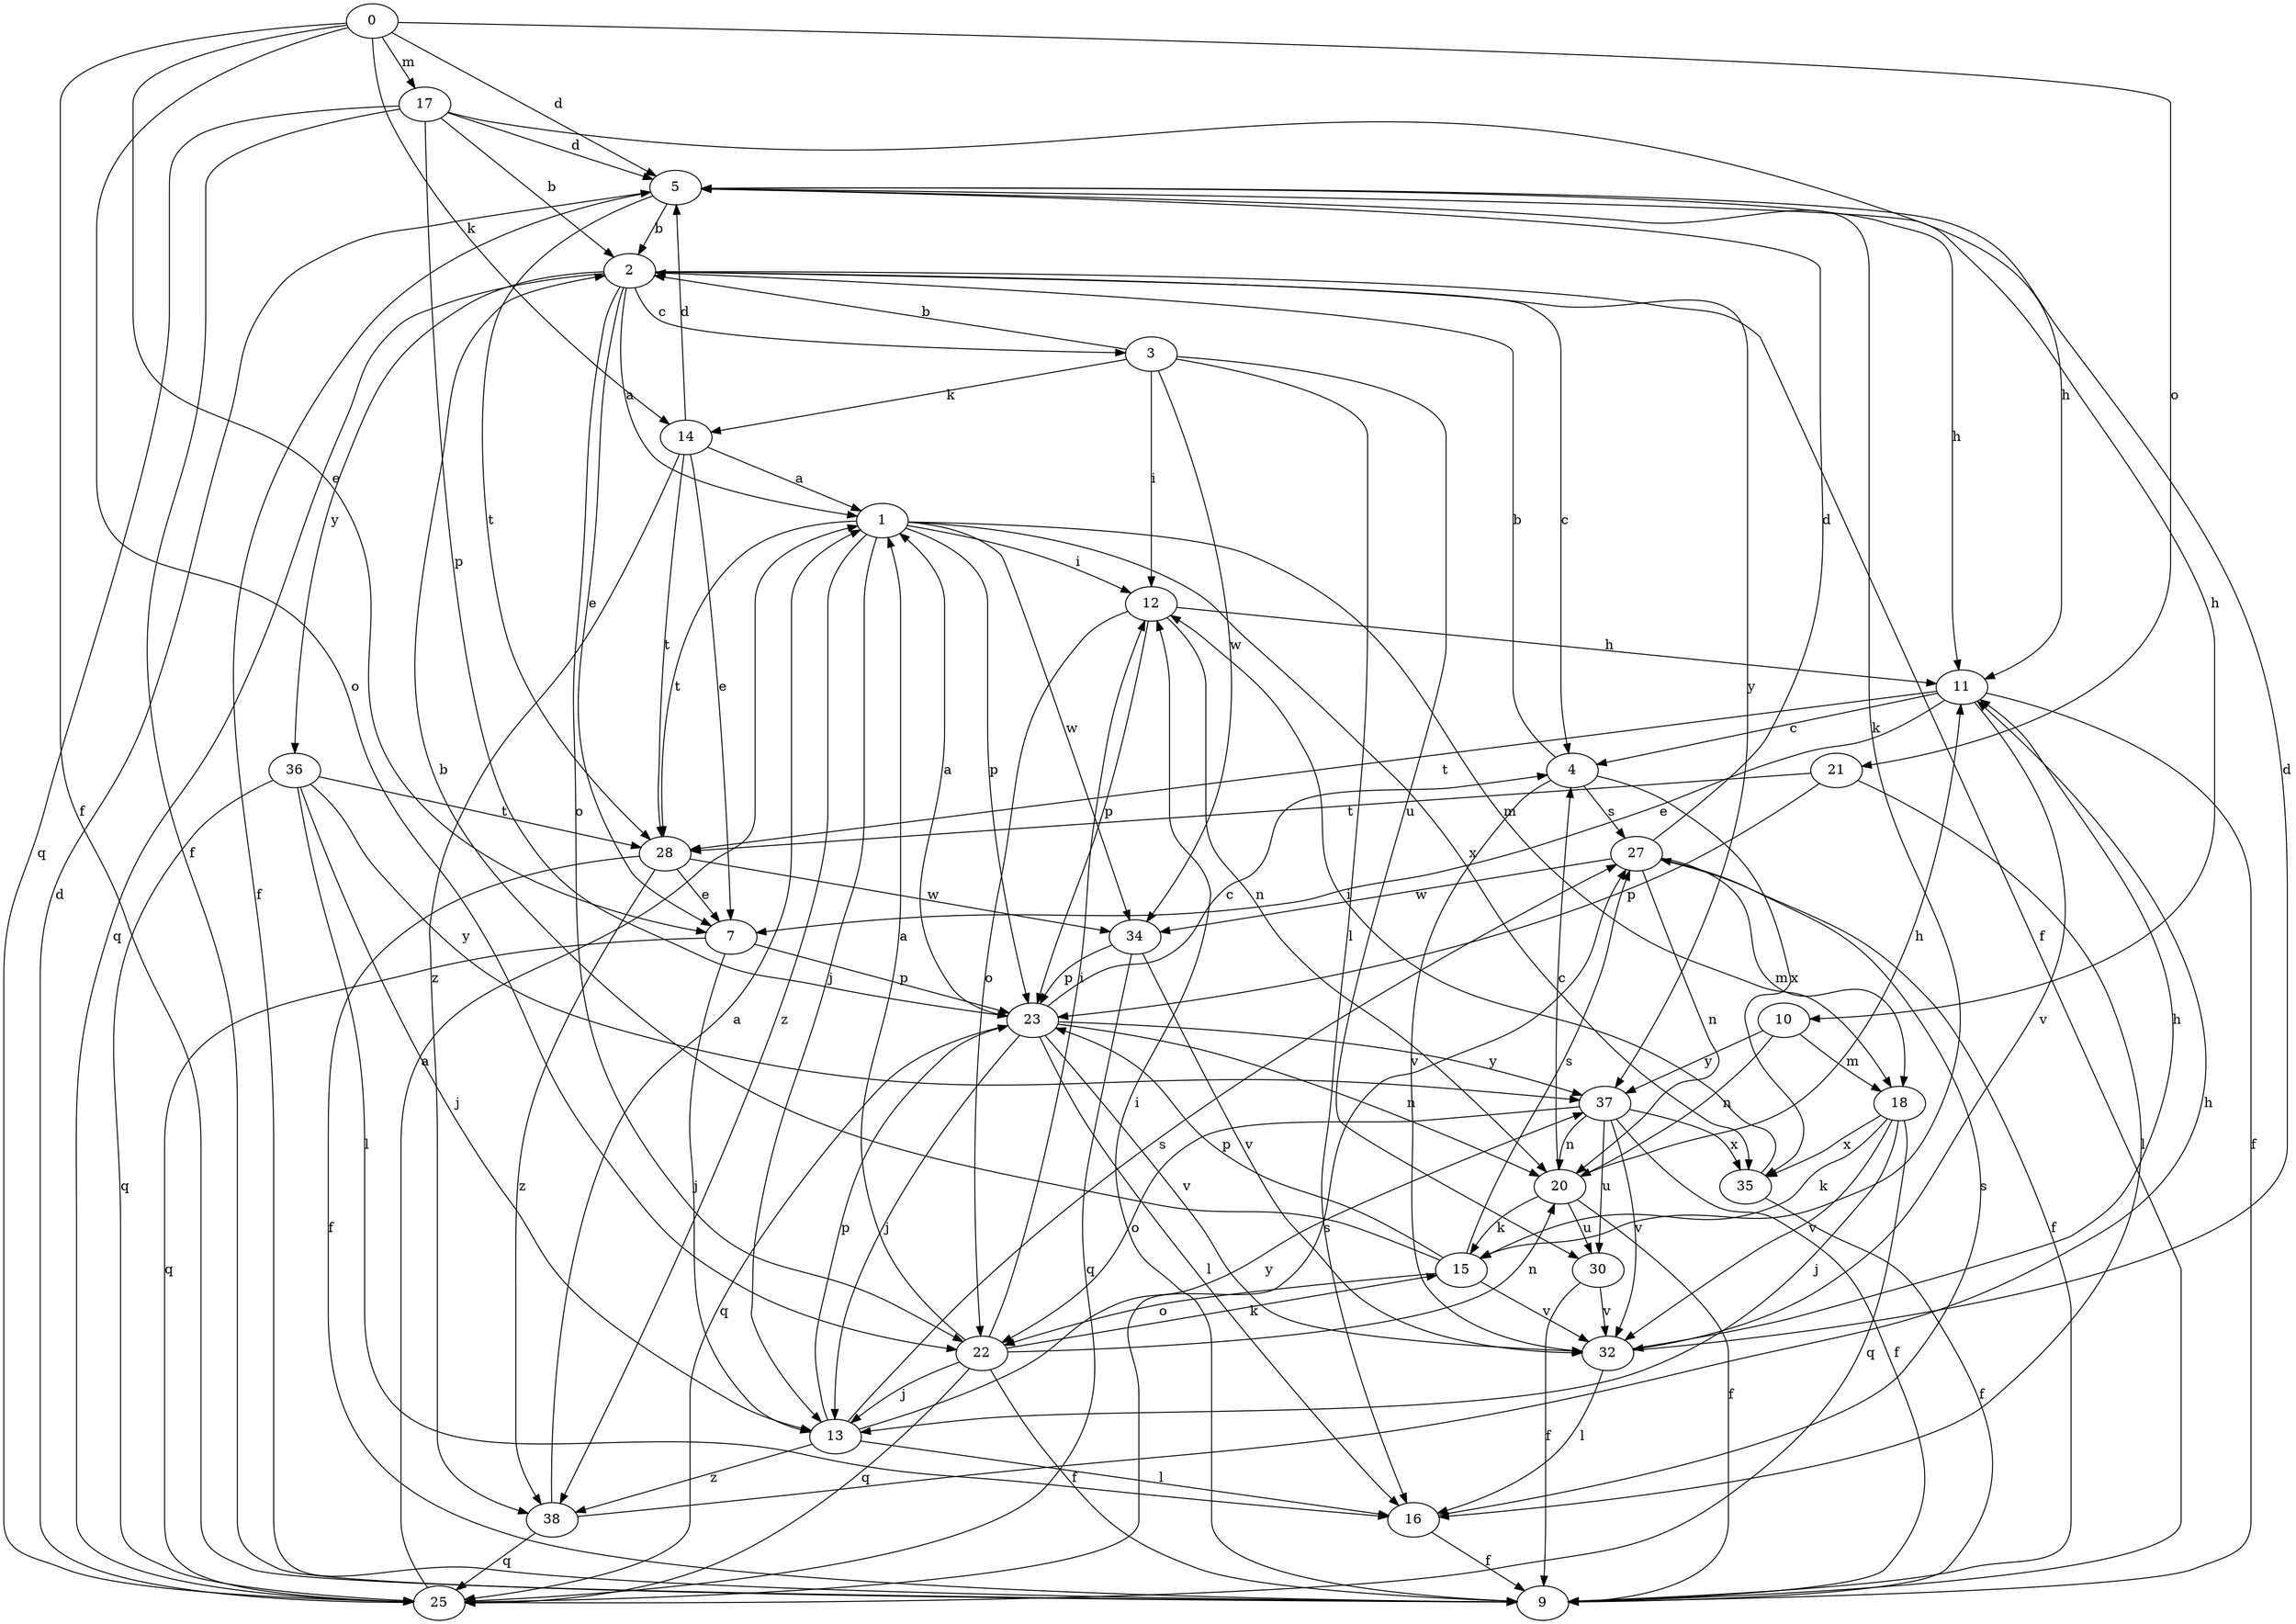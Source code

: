 strict digraph  {
0;
1;
2;
3;
4;
5;
7;
9;
10;
11;
12;
13;
14;
15;
16;
17;
18;
20;
21;
22;
23;
25;
27;
28;
30;
32;
34;
35;
36;
37;
38;
0 -> 5  [label=d];
0 -> 7  [label=e];
0 -> 9  [label=f];
0 -> 14  [label=k];
0 -> 17  [label=m];
0 -> 21  [label=o];
0 -> 22  [label=o];
1 -> 12  [label=i];
1 -> 13  [label=j];
1 -> 18  [label=m];
1 -> 23  [label=p];
1 -> 28  [label=t];
1 -> 34  [label=w];
1 -> 35  [label=x];
1 -> 38  [label=z];
2 -> 1  [label=a];
2 -> 3  [label=c];
2 -> 4  [label=c];
2 -> 7  [label=e];
2 -> 9  [label=f];
2 -> 22  [label=o];
2 -> 25  [label=q];
2 -> 36  [label=y];
2 -> 37  [label=y];
3 -> 2  [label=b];
3 -> 12  [label=i];
3 -> 14  [label=k];
3 -> 16  [label=l];
3 -> 30  [label=u];
3 -> 34  [label=w];
4 -> 2  [label=b];
4 -> 27  [label=s];
4 -> 32  [label=v];
4 -> 35  [label=x];
5 -> 2  [label=b];
5 -> 9  [label=f];
5 -> 10  [label=h];
5 -> 11  [label=h];
5 -> 15  [label=k];
5 -> 28  [label=t];
7 -> 13  [label=j];
7 -> 23  [label=p];
7 -> 25  [label=q];
9 -> 12  [label=i];
10 -> 18  [label=m];
10 -> 20  [label=n];
10 -> 37  [label=y];
11 -> 4  [label=c];
11 -> 7  [label=e];
11 -> 9  [label=f];
11 -> 28  [label=t];
11 -> 32  [label=v];
12 -> 11  [label=h];
12 -> 20  [label=n];
12 -> 22  [label=o];
12 -> 23  [label=p];
13 -> 16  [label=l];
13 -> 23  [label=p];
13 -> 27  [label=s];
13 -> 37  [label=y];
13 -> 38  [label=z];
14 -> 1  [label=a];
14 -> 5  [label=d];
14 -> 7  [label=e];
14 -> 28  [label=t];
14 -> 38  [label=z];
15 -> 2  [label=b];
15 -> 22  [label=o];
15 -> 23  [label=p];
15 -> 27  [label=s];
15 -> 32  [label=v];
16 -> 9  [label=f];
16 -> 27  [label=s];
17 -> 2  [label=b];
17 -> 5  [label=d];
17 -> 9  [label=f];
17 -> 11  [label=h];
17 -> 23  [label=p];
17 -> 25  [label=q];
18 -> 13  [label=j];
18 -> 15  [label=k];
18 -> 25  [label=q];
18 -> 32  [label=v];
18 -> 35  [label=x];
20 -> 4  [label=c];
20 -> 9  [label=f];
20 -> 11  [label=h];
20 -> 15  [label=k];
20 -> 30  [label=u];
21 -> 16  [label=l];
21 -> 23  [label=p];
21 -> 28  [label=t];
22 -> 1  [label=a];
22 -> 9  [label=f];
22 -> 12  [label=i];
22 -> 13  [label=j];
22 -> 15  [label=k];
22 -> 20  [label=n];
22 -> 25  [label=q];
23 -> 1  [label=a];
23 -> 4  [label=c];
23 -> 13  [label=j];
23 -> 16  [label=l];
23 -> 20  [label=n];
23 -> 25  [label=q];
23 -> 32  [label=v];
23 -> 37  [label=y];
25 -> 1  [label=a];
25 -> 5  [label=d];
25 -> 27  [label=s];
27 -> 5  [label=d];
27 -> 9  [label=f];
27 -> 18  [label=m];
27 -> 20  [label=n];
27 -> 34  [label=w];
28 -> 7  [label=e];
28 -> 9  [label=f];
28 -> 34  [label=w];
28 -> 38  [label=z];
30 -> 9  [label=f];
30 -> 32  [label=v];
32 -> 5  [label=d];
32 -> 11  [label=h];
32 -> 16  [label=l];
34 -> 23  [label=p];
34 -> 25  [label=q];
34 -> 32  [label=v];
35 -> 9  [label=f];
35 -> 12  [label=i];
36 -> 13  [label=j];
36 -> 16  [label=l];
36 -> 25  [label=q];
36 -> 28  [label=t];
36 -> 37  [label=y];
37 -> 9  [label=f];
37 -> 20  [label=n];
37 -> 22  [label=o];
37 -> 30  [label=u];
37 -> 32  [label=v];
37 -> 35  [label=x];
38 -> 1  [label=a];
38 -> 11  [label=h];
38 -> 25  [label=q];
}
